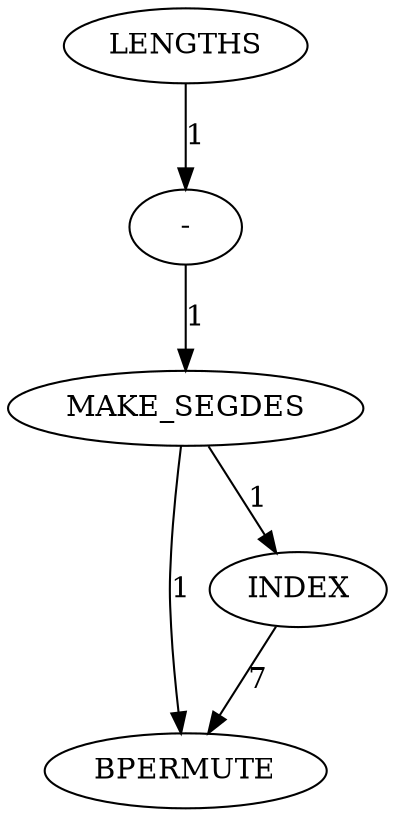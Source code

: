 digraph {
	convex_hull_large_rmat_INST_5403 [label=MAKE_SEGDES cost=43]
	convex_hull_large_rmat_INST_5402 [label="-" cost=43]
	convex_hull_large_rmat_INST_5416 [label=BPERMUTE cost=172]
	convex_hull_large_rmat_INST_5408 [label=INDEX cost=172]
	convex_hull_large_rmat_INST_5397 [label=LENGTHS cost=86]
	convex_hull_large_rmat_INST_5403 -> convex_hull_large_rmat_INST_5408 [label=1 cost=1]
	convex_hull_large_rmat_INST_5403 -> convex_hull_large_rmat_INST_5416 [label=1 cost=1]
	convex_hull_large_rmat_INST_5402 -> convex_hull_large_rmat_INST_5403 [label=1 cost=1]
	convex_hull_large_rmat_INST_5408 -> convex_hull_large_rmat_INST_5416 [label=7 cost=7]
	convex_hull_large_rmat_INST_5397 -> convex_hull_large_rmat_INST_5402 [label=1 cost=1]
}
